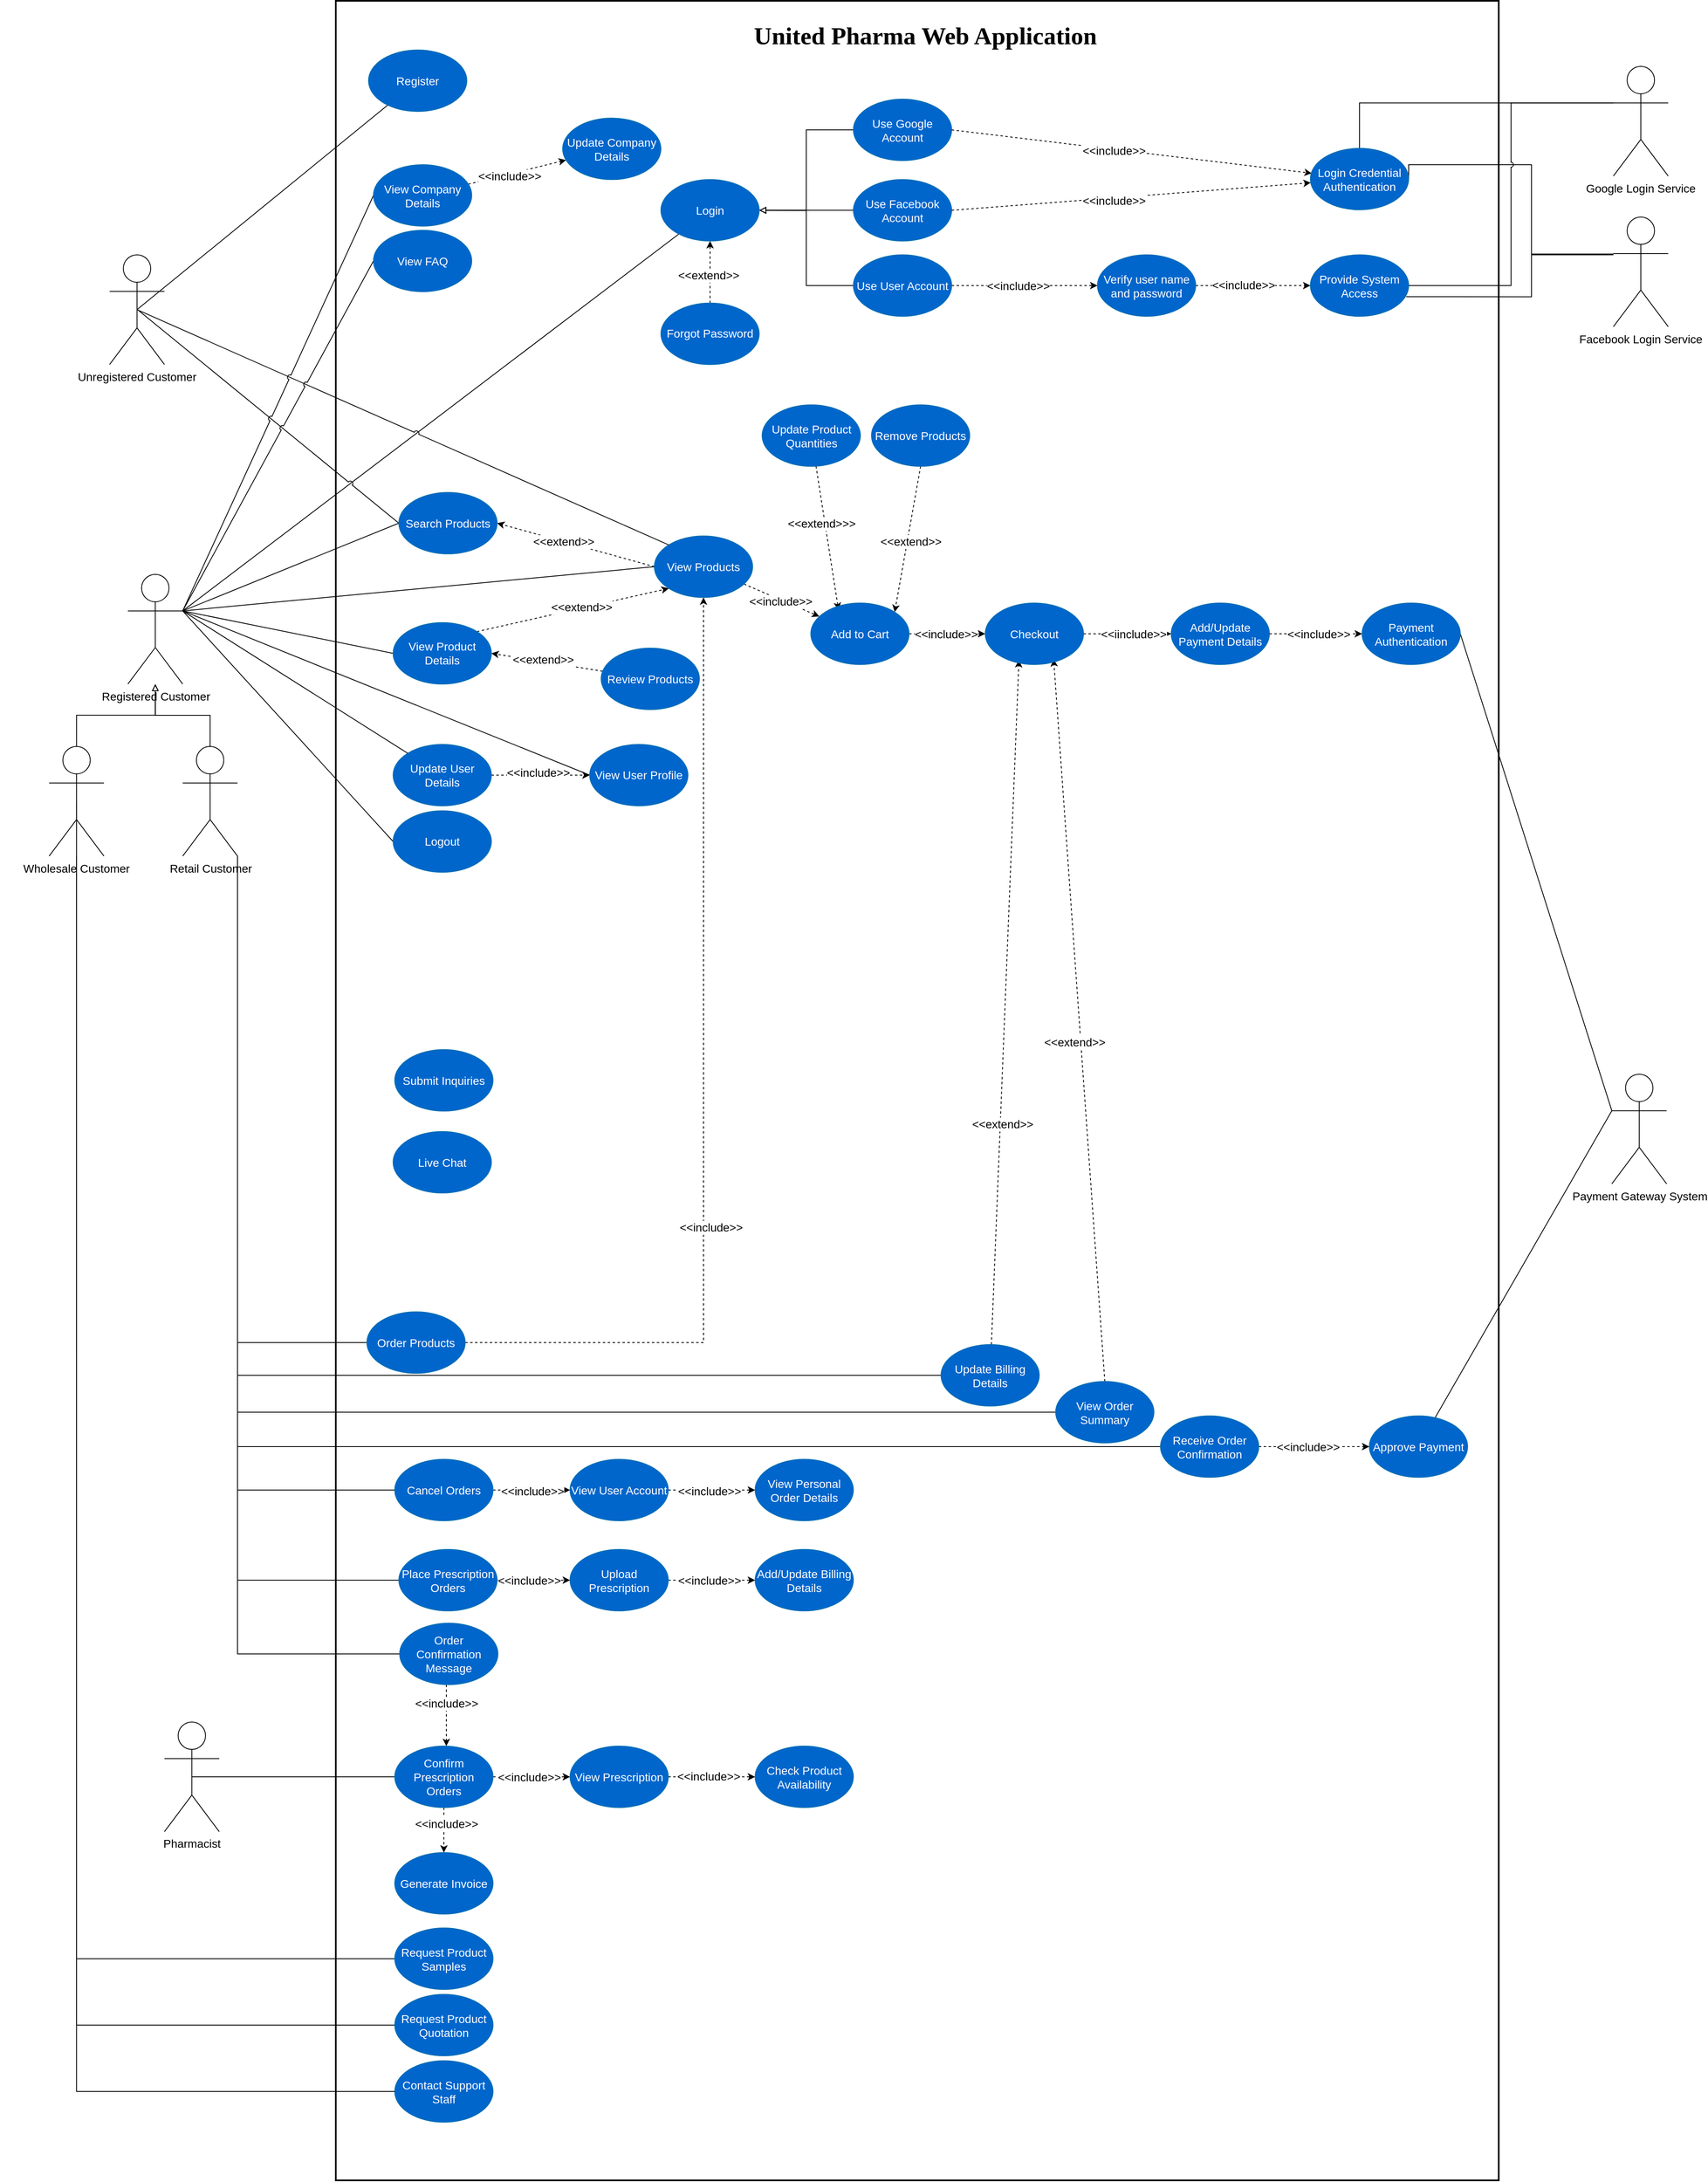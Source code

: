 <mxfile version="21.6.2" type="github">
  <diagram name="Page-1" id="nv0in6sxqN7r_D8xVUoy">
    <mxGraphModel dx="5174" dy="4112" grid="1" gridSize="10" guides="1" tooltips="1" connect="1" arrows="1" fold="1" page="1" pageScale="1" pageWidth="1654" pageHeight="2336" math="0" shadow="0">
      <root>
        <mxCell id="0" />
        <mxCell id="1" parent="0" />
        <mxCell id="N690Rj-D5nCbPYyqFjpt-191" value="" style="rounded=0;whiteSpace=wrap;html=1;direction=south;fontSize=14;strokeWidth=2;" vertex="1" parent="1">
          <mxGeometry x="370" y="-100" width="1420" height="2660" as="geometry" />
        </mxCell>
        <mxCell id="EH9wGpjO3HeuwXqVaA0w-18" value="&lt;h1 style=&quot;font-size: 30px;&quot;&gt;&lt;b style=&quot;font-size: 30px;&quot;&gt;United Pharma Web Application&lt;/b&gt;&lt;/h1&gt;" style="text;html=1;strokeColor=none;fillColor=none;align=center;verticalAlign=middle;whiteSpace=wrap;rounded=0;fontFamily=Verdana;fontSize=30;" parent="1" vertex="1">
          <mxGeometry x="380" y="-90" width="1420" height="63.92" as="geometry" />
        </mxCell>
        <mxCell id="EH9wGpjO3HeuwXqVaA0w-20" style="rounded=0;orthogonalLoop=1;jettySize=auto;html=1;strokeColor=default;endArrow=none;endFill=0;exitX=1;exitY=0.333;exitDx=0;exitDy=0;exitPerimeter=0;fontSize=14;" parent="1" source="EH9wGpjO3HeuwXqVaA0w-1" target="EH9wGpjO3HeuwXqVaA0w-19" edge="1">
          <mxGeometry relative="1" as="geometry" />
        </mxCell>
        <mxCell id="EH9wGpjO3HeuwXqVaA0w-23" style="rounded=0;orthogonalLoop=1;jettySize=auto;html=1;endArrow=none;endFill=0;fontSize=14;exitX=0.5;exitY=0.5;exitDx=0;exitDy=0;exitPerimeter=0;" parent="1" source="EH9wGpjO3HeuwXqVaA0w-15" target="EH9wGpjO3HeuwXqVaA0w-21" edge="1">
          <mxGeometry relative="1" as="geometry" />
        </mxCell>
        <mxCell id="EH9wGpjO3HeuwXqVaA0w-15" value="Unregistered Customer" style="shape=umlActor;verticalLabelPosition=bottom;verticalAlign=top;html=1;outlineConnect=0;fontSize=14;" parent="1" vertex="1">
          <mxGeometry x="93.85" y="210.0" width="66.924" height="133.844" as="geometry" />
        </mxCell>
        <mxCell id="N690Rj-D5nCbPYyqFjpt-19" style="rounded=0;orthogonalLoop=1;jettySize=auto;html=1;entryX=0.5;entryY=1;entryDx=0;entryDy=0;dashed=1;edgeStyle=orthogonalEdgeStyle;elbow=vertical;fontSize=14;" edge="1" parent="1" source="N690Rj-D5nCbPYyqFjpt-18" target="EH9wGpjO3HeuwXqVaA0w-19">
          <mxGeometry relative="1" as="geometry" />
        </mxCell>
        <mxCell id="N690Rj-D5nCbPYyqFjpt-20" value="&amp;lt;&amp;lt;extend&amp;gt;&amp;gt;" style="edgeLabel;html=1;align=center;verticalAlign=middle;resizable=0;points=[];fontSize=14;" vertex="1" connectable="0" parent="N690Rj-D5nCbPYyqFjpt-19">
          <mxGeometry x="-0.094" y="2" relative="1" as="geometry">
            <mxPoint as="offset" />
          </mxGeometry>
        </mxCell>
        <mxCell id="EH9wGpjO3HeuwXqVaA0w-19" value="Login" style="ellipse;whiteSpace=wrap;html=1;fillColor=#0066CC;strokeColor=#006EAF;fontColor=#ffffff;fontSize=14;" parent="1" vertex="1">
          <mxGeometry x="767" y="118.16" width="120" height="75" as="geometry" />
        </mxCell>
        <mxCell id="EH9wGpjO3HeuwXqVaA0w-21" value="Register" style="ellipse;whiteSpace=wrap;html=1;fillColor=#0066CC;strokeColor=#006EAF;fontColor=#ffffff;fontSize=14;" parent="1" vertex="1">
          <mxGeometry x="410" y="-40" width="120" height="75" as="geometry" />
        </mxCell>
        <mxCell id="N690Rj-D5nCbPYyqFjpt-7" style="rounded=0;orthogonalLoop=1;jettySize=auto;html=1;edgeStyle=orthogonalEdgeStyle;entryX=1;entryY=0.5;entryDx=0;entryDy=0;endArrow=block;endFill=0;jumpStyle=none;fontSize=14;" edge="1" parent="1" source="N690Rj-D5nCbPYyqFjpt-1" target="EH9wGpjO3HeuwXqVaA0w-19">
          <mxGeometry relative="1" as="geometry" />
        </mxCell>
        <mxCell id="N690Rj-D5nCbPYyqFjpt-1" value="Use Google Account" style="ellipse;whiteSpace=wrap;html=1;fillColor=#0066CC;strokeColor=#006EAF;fontColor=#ffffff;fontSize=14;" vertex="1" parent="1">
          <mxGeometry x="1002" y="20" width="120" height="75" as="geometry" />
        </mxCell>
        <mxCell id="N690Rj-D5nCbPYyqFjpt-8" style="rounded=0;orthogonalLoop=1;jettySize=auto;html=1;edgeStyle=orthogonalEdgeStyle;endArrow=block;endFill=0;jumpStyle=none;fontSize=14;" edge="1" parent="1" source="N690Rj-D5nCbPYyqFjpt-5" target="EH9wGpjO3HeuwXqVaA0w-19">
          <mxGeometry relative="1" as="geometry" />
        </mxCell>
        <mxCell id="N690Rj-D5nCbPYyqFjpt-5" value="Use Facebook Account" style="ellipse;whiteSpace=wrap;html=1;fillColor=#0066CC;strokeColor=#006EAF;fontColor=#ffffff;fontSize=14;" vertex="1" parent="1">
          <mxGeometry x="1002" y="118.16" width="120" height="75" as="geometry" />
        </mxCell>
        <mxCell id="N690Rj-D5nCbPYyqFjpt-9" style="rounded=0;orthogonalLoop=1;jettySize=auto;html=1;exitX=0;exitY=0.5;exitDx=0;exitDy=0;entryX=1;entryY=0.5;entryDx=0;entryDy=0;edgeStyle=orthogonalEdgeStyle;endArrow=block;endFill=0;jumpStyle=none;fontSize=14;" edge="1" parent="1" source="N690Rj-D5nCbPYyqFjpt-6" target="EH9wGpjO3HeuwXqVaA0w-19">
          <mxGeometry relative="1" as="geometry" />
        </mxCell>
        <mxCell id="N690Rj-D5nCbPYyqFjpt-26" value="" style="edgeStyle=elbowEdgeStyle;rounded=0;orthogonalLoop=1;jettySize=auto;html=1;dashed=1;elbow=horizontal;fontSize=14;" edge="1" parent="1" source="N690Rj-D5nCbPYyqFjpt-6" target="N690Rj-D5nCbPYyqFjpt-25">
          <mxGeometry relative="1" as="geometry" />
        </mxCell>
        <mxCell id="N690Rj-D5nCbPYyqFjpt-30" value="&amp;lt;&amp;lt;include&amp;gt;&amp;gt;" style="edgeLabel;html=1;align=center;verticalAlign=middle;resizable=0;points=[];fontSize=14;" vertex="1" connectable="0" parent="N690Rj-D5nCbPYyqFjpt-26">
          <mxGeometry x="-0.158" y="-3" relative="1" as="geometry">
            <mxPoint x="6" y="-3" as="offset" />
          </mxGeometry>
        </mxCell>
        <mxCell id="N690Rj-D5nCbPYyqFjpt-6" value="Use User Account" style="ellipse;whiteSpace=wrap;html=1;fillColor=#0066CC;strokeColor=#006EAF;fontColor=#ffffff;fontSize=14;" vertex="1" parent="1">
          <mxGeometry x="1002" y="210" width="120" height="75" as="geometry" />
        </mxCell>
        <mxCell id="N690Rj-D5nCbPYyqFjpt-13" style="rounded=0;orthogonalLoop=1;jettySize=auto;html=1;entryX=0.014;entryY=0.406;entryDx=0;entryDy=0;endArrow=classic;endFill=1;fontSize=14;dashed=1;exitX=1;exitY=0.5;exitDx=0;exitDy=0;entryPerimeter=0;" edge="1" parent="1" source="N690Rj-D5nCbPYyqFjpt-1" target="N690Rj-D5nCbPYyqFjpt-230">
          <mxGeometry relative="1" as="geometry">
            <mxPoint x="1279" y="169" as="targetPoint" />
          </mxGeometry>
        </mxCell>
        <mxCell id="N690Rj-D5nCbPYyqFjpt-233" value="&amp;lt;&amp;lt;include&amp;gt;&amp;gt;" style="edgeLabel;html=1;align=center;verticalAlign=middle;resizable=0;points=[];fontSize=14;" vertex="1" connectable="0" parent="N690Rj-D5nCbPYyqFjpt-13">
          <mxGeometry x="0.222" y="3" relative="1" as="geometry">
            <mxPoint x="-71" y="-4" as="offset" />
          </mxGeometry>
        </mxCell>
        <mxCell id="N690Rj-D5nCbPYyqFjpt-16" style="rounded=0;orthogonalLoop=1;jettySize=auto;html=1;endArrow=classic;endFill=1;fontSize=14;dashed=1;exitX=1;exitY=0.5;exitDx=0;exitDy=0;" edge="1" parent="1" source="N690Rj-D5nCbPYyqFjpt-5" target="N690Rj-D5nCbPYyqFjpt-230">
          <mxGeometry relative="1" as="geometry" />
        </mxCell>
        <mxCell id="N690Rj-D5nCbPYyqFjpt-234" value="&amp;lt;&amp;lt;include&amp;gt;&amp;gt;" style="edgeLabel;html=1;align=center;verticalAlign=middle;resizable=0;points=[];fontSize=14;" vertex="1" connectable="0" parent="N690Rj-D5nCbPYyqFjpt-16">
          <mxGeometry x="0.204" y="-9" relative="1" as="geometry">
            <mxPoint x="-67" y="-1" as="offset" />
          </mxGeometry>
        </mxCell>
        <mxCell id="N690Rj-D5nCbPYyqFjpt-18" value="Forgot Password" style="ellipse;whiteSpace=wrap;html=1;fillColor=#0066CC;strokeColor=#006EAF;fontColor=#ffffff;fontSize=14;" vertex="1" parent="1">
          <mxGeometry x="767" y="268.84" width="120" height="75" as="geometry" />
        </mxCell>
        <mxCell id="N690Rj-D5nCbPYyqFjpt-28" value="" style="edgeStyle=elbowEdgeStyle;rounded=0;orthogonalLoop=1;jettySize=auto;html=1;dashed=1;fontSize=14;" edge="1" parent="1" source="N690Rj-D5nCbPYyqFjpt-25" target="N690Rj-D5nCbPYyqFjpt-27">
          <mxGeometry relative="1" as="geometry" />
        </mxCell>
        <mxCell id="N690Rj-D5nCbPYyqFjpt-31" value="&amp;lt;&amp;lt;include&amp;gt;&amp;gt;" style="edgeLabel;html=1;align=center;verticalAlign=middle;resizable=0;points=[];fontSize=14;" vertex="1" connectable="0" parent="N690Rj-D5nCbPYyqFjpt-28">
          <mxGeometry x="-0.174" y="1" relative="1" as="geometry">
            <mxPoint as="offset" />
          </mxGeometry>
        </mxCell>
        <mxCell id="N690Rj-D5nCbPYyqFjpt-25" value="Verify user name and password" style="ellipse;whiteSpace=wrap;html=1;fillColor=#0066CC;strokeColor=#006EAF;fontColor=#ffffff;fontSize=14;" vertex="1" parent="1">
          <mxGeometry x="1300" y="210" width="120" height="75" as="geometry" />
        </mxCell>
        <mxCell id="N690Rj-D5nCbPYyqFjpt-27" value="Provide System Access" style="ellipse;whiteSpace=wrap;html=1;fillColor=#0066CC;strokeColor=#006EAF;fontColor=#ffffff;fontSize=14;" vertex="1" parent="1">
          <mxGeometry x="1560" y="210" width="120" height="75" as="geometry" />
        </mxCell>
        <mxCell id="N690Rj-D5nCbPYyqFjpt-32" value="" style="group;fontSize=14;" vertex="1" connectable="0" parent="1">
          <mxGeometry x="1948.46" y="53.84" width="65" height="250" as="geometry" />
        </mxCell>
        <mxCell id="N690Rj-D5nCbPYyqFjpt-11" value="Google Login Service" style="shape=umlActor;verticalLabelPosition=bottom;verticalAlign=top;html=1;outlineConnect=0;fontSize=14;" vertex="1" parent="N690Rj-D5nCbPYyqFjpt-32">
          <mxGeometry x="-18.46" y="-73.84" width="66.924" height="133.844" as="geometry" />
        </mxCell>
        <mxCell id="N690Rj-D5nCbPYyqFjpt-14" value="Facebook Login Service" style="shape=umlActor;verticalLabelPosition=bottom;verticalAlign=top;html=1;outlineConnect=0;fontSize=14;" vertex="1" parent="N690Rj-D5nCbPYyqFjpt-32">
          <mxGeometry x="-18.46" y="110" width="66.924" height="133.844" as="geometry" />
        </mxCell>
        <mxCell id="N690Rj-D5nCbPYyqFjpt-17" style="edgeStyle=elbowEdgeStyle;rounded=0;orthogonalLoop=1;jettySize=auto;html=1;exitX=0.5;exitY=0.5;exitDx=0;exitDy=0;exitPerimeter=0;fontSize=14;" edge="1" parent="N690Rj-D5nCbPYyqFjpt-32" source="N690Rj-D5nCbPYyqFjpt-14" target="N690Rj-D5nCbPYyqFjpt-14">
          <mxGeometry relative="1" as="geometry" />
        </mxCell>
        <mxCell id="N690Rj-D5nCbPYyqFjpt-42" value="" style="edgeStyle=orthogonalEdgeStyle;rounded=0;orthogonalLoop=1;jettySize=auto;html=1;elbow=horizontal;dashed=1;fontSize=14;entryX=0.5;entryY=1;entryDx=0;entryDy=0;" edge="1" parent="1" source="N690Rj-D5nCbPYyqFjpt-37" target="N690Rj-D5nCbPYyqFjpt-41">
          <mxGeometry relative="1" as="geometry" />
        </mxCell>
        <mxCell id="N690Rj-D5nCbPYyqFjpt-44" value="&amp;lt;&amp;lt;include&amp;gt;&amp;gt;" style="edgeLabel;html=1;align=center;verticalAlign=middle;resizable=0;points=[];fontSize=14;" vertex="1" connectable="0" parent="N690Rj-D5nCbPYyqFjpt-42">
          <mxGeometry x="-0.283" y="-1" relative="1" as="geometry">
            <mxPoint x="8" y="-1" as="offset" />
          </mxGeometry>
        </mxCell>
        <mxCell id="N690Rj-D5nCbPYyqFjpt-105" style="rounded=0;orthogonalLoop=1;jettySize=auto;html=1;exitX=0;exitY=0.5;exitDx=0;exitDy=0;entryX=1;entryY=1;entryDx=0;entryDy=0;entryPerimeter=0;endArrow=none;endFill=0;fontSize=14;edgeStyle=orthogonalEdgeStyle;" edge="1" parent="1" source="N690Rj-D5nCbPYyqFjpt-37" target="EH9wGpjO3HeuwXqVaA0w-2">
          <mxGeometry relative="1" as="geometry" />
        </mxCell>
        <mxCell id="N690Rj-D5nCbPYyqFjpt-37" value="Order Products" style="ellipse;whiteSpace=wrap;html=1;fillColor=#0066CC;strokeColor=#006EAF;fontColor=#ffffff;fontSize=14;" vertex="1" parent="1">
          <mxGeometry x="408" y="1500" width="120" height="75" as="geometry" />
        </mxCell>
        <mxCell id="N690Rj-D5nCbPYyqFjpt-52" value="" style="rounded=0;orthogonalLoop=1;jettySize=auto;html=1;dashed=1;elbow=horizontal;entryX=1;entryY=0.5;entryDx=0;entryDy=0;fontSize=14;" edge="1" parent="1" source="N690Rj-D5nCbPYyqFjpt-51" target="N690Rj-D5nCbPYyqFjpt-71">
          <mxGeometry relative="1" as="geometry" />
        </mxCell>
        <mxCell id="N690Rj-D5nCbPYyqFjpt-53" value="&amp;lt;&amp;lt;extend&amp;gt;&amp;gt;" style="edgeLabel;html=1;align=center;verticalAlign=middle;resizable=0;points=[];fontSize=14;" vertex="1" connectable="0" parent="N690Rj-D5nCbPYyqFjpt-52">
          <mxGeometry x="0.367" y="-1" relative="1" as="geometry">
            <mxPoint x="20" y="1" as="offset" />
          </mxGeometry>
        </mxCell>
        <mxCell id="N690Rj-D5nCbPYyqFjpt-57" value="" style="rounded=0;orthogonalLoop=1;jettySize=auto;html=1;dashed=1;fontSize=14;" edge="1" parent="1" source="N690Rj-D5nCbPYyqFjpt-41" target="N690Rj-D5nCbPYyqFjpt-56">
          <mxGeometry relative="1" as="geometry" />
        </mxCell>
        <mxCell id="N690Rj-D5nCbPYyqFjpt-58" value="&amp;lt;&amp;lt;include&amp;gt;&amp;gt;" style="edgeLabel;html=1;align=center;verticalAlign=middle;resizable=0;points=[];fontSize=14;" vertex="1" connectable="0" parent="N690Rj-D5nCbPYyqFjpt-57">
          <mxGeometry x="-0.014" y="-1" relative="1" as="geometry">
            <mxPoint x="-1" as="offset" />
          </mxGeometry>
        </mxCell>
        <mxCell id="N690Rj-D5nCbPYyqFjpt-95" style="rounded=0;orthogonalLoop=1;jettySize=auto;html=1;exitX=0;exitY=0.5;exitDx=0;exitDy=0;entryX=1;entryY=0.333;entryDx=0;entryDy=0;entryPerimeter=0;endArrow=none;endFill=0;fontSize=14;" edge="1" parent="1" source="N690Rj-D5nCbPYyqFjpt-41" target="EH9wGpjO3HeuwXqVaA0w-1">
          <mxGeometry relative="1" as="geometry" />
        </mxCell>
        <mxCell id="N690Rj-D5nCbPYyqFjpt-41" value="View Products" style="ellipse;whiteSpace=wrap;html=1;fillColor=#0066CC;strokeColor=#006EAF;fontColor=#ffffff;fontSize=14;" vertex="1" parent="1">
          <mxGeometry x="759" y="553.09" width="120" height="75" as="geometry" />
        </mxCell>
        <mxCell id="N690Rj-D5nCbPYyqFjpt-47" style="rounded=0;orthogonalLoop=1;jettySize=auto;html=1;exitX=0;exitY=0.5;exitDx=0;exitDy=0;entryX=1;entryY=0.5;entryDx=0;entryDy=0;dashed=1;fontSize=14;" edge="1" parent="1" source="N690Rj-D5nCbPYyqFjpt-41" target="N690Rj-D5nCbPYyqFjpt-46">
          <mxGeometry relative="1" as="geometry" />
        </mxCell>
        <mxCell id="N690Rj-D5nCbPYyqFjpt-48" value="&amp;lt;&amp;lt;extend&amp;gt;&amp;gt;" style="edgeLabel;html=1;align=center;verticalAlign=middle;resizable=0;points=[];fontSize=14;" vertex="1" connectable="0" parent="N690Rj-D5nCbPYyqFjpt-47">
          <mxGeometry x="-0.286" y="1" relative="1" as="geometry">
            <mxPoint x="-43" y="-13" as="offset" />
          </mxGeometry>
        </mxCell>
        <mxCell id="N690Rj-D5nCbPYyqFjpt-174" style="rounded=0;orthogonalLoop=1;jettySize=auto;html=1;exitX=0;exitY=0.5;exitDx=0;exitDy=0;endArrow=none;endFill=0;jumpStyle=arc;fontSize=14;" edge="1" parent="1" source="N690Rj-D5nCbPYyqFjpt-46">
          <mxGeometry relative="1" as="geometry">
            <mxPoint x="523.85" y="558.84" as="sourcePoint" />
            <mxPoint x="127.85" y="276.84" as="targetPoint" />
          </mxGeometry>
        </mxCell>
        <mxCell id="N690Rj-D5nCbPYyqFjpt-51" value="Review Products" style="ellipse;whiteSpace=wrap;html=1;fillColor=#0066CC;strokeColor=#006EAF;fontColor=#ffffff;fontSize=14;" vertex="1" parent="1">
          <mxGeometry x="694" y="690.0" width="120" height="75" as="geometry" />
        </mxCell>
        <mxCell id="N690Rj-D5nCbPYyqFjpt-60" value="" style="edgeStyle=elbowEdgeStyle;rounded=0;orthogonalLoop=1;jettySize=auto;html=1;dashed=1;elbow=vertical;fontSize=14;" edge="1" parent="1" source="N690Rj-D5nCbPYyqFjpt-56" target="N690Rj-D5nCbPYyqFjpt-59">
          <mxGeometry relative="1" as="geometry" />
        </mxCell>
        <mxCell id="N690Rj-D5nCbPYyqFjpt-61" value="&amp;lt;&amp;lt;include&amp;gt;&amp;gt;" style="edgeLabel;html=1;align=center;verticalAlign=middle;resizable=0;points=[];fontSize=14;" vertex="1" connectable="0" parent="N690Rj-D5nCbPYyqFjpt-60">
          <mxGeometry x="-0.397" y="-2" relative="1" as="geometry">
            <mxPoint x="17" y="-2" as="offset" />
          </mxGeometry>
        </mxCell>
        <mxCell id="N690Rj-D5nCbPYyqFjpt-63" value="" style="rounded=0;orthogonalLoop=1;jettySize=auto;html=1;dashed=1;elbow=vertical;entryX=0.282;entryY=0.112;entryDx=0;entryDy=0;fontSize=14;entryPerimeter=0;" edge="1" parent="1" source="N690Rj-D5nCbPYyqFjpt-62" target="N690Rj-D5nCbPYyqFjpt-56">
          <mxGeometry relative="1" as="geometry" />
        </mxCell>
        <mxCell id="N690Rj-D5nCbPYyqFjpt-99" value="&amp;lt;&amp;lt;extend&amp;gt;&amp;gt;&amp;gt;" style="edgeLabel;html=1;align=center;verticalAlign=middle;resizable=0;points=[];fontSize=14;" vertex="1" connectable="0" parent="N690Rj-D5nCbPYyqFjpt-63">
          <mxGeometry x="-0.212" y="-5" relative="1" as="geometry">
            <mxPoint as="offset" />
          </mxGeometry>
        </mxCell>
        <mxCell id="N690Rj-D5nCbPYyqFjpt-67" style="rounded=0;orthogonalLoop=1;jettySize=auto;html=1;dashed=1;entryX=1;entryY=0;entryDx=0;entryDy=0;exitX=0.5;exitY=1;exitDx=0;exitDy=0;fontSize=14;" edge="1" parent="1" source="N690Rj-D5nCbPYyqFjpt-66" target="N690Rj-D5nCbPYyqFjpt-56">
          <mxGeometry relative="1" as="geometry" />
        </mxCell>
        <mxCell id="N690Rj-D5nCbPYyqFjpt-147" value="&amp;lt;&amp;lt;extend&amp;gt;&amp;gt;" style="edgeLabel;html=1;align=center;verticalAlign=middle;resizable=0;points=[];fontSize=14;" vertex="1" connectable="0" parent="N690Rj-D5nCbPYyqFjpt-67">
          <mxGeometry x="0.021" y="5" relative="1" as="geometry">
            <mxPoint x="-1" as="offset" />
          </mxGeometry>
        </mxCell>
        <mxCell id="N690Rj-D5nCbPYyqFjpt-56" value="Add to Cart" style="ellipse;whiteSpace=wrap;html=1;fillColor=#0066CC;strokeColor=#006EAF;fontColor=#ffffff;fontSize=14;" vertex="1" parent="1">
          <mxGeometry x="950" y="635.01" width="120" height="75" as="geometry" />
        </mxCell>
        <mxCell id="N690Rj-D5nCbPYyqFjpt-82" value="" style="rounded=0;orthogonalLoop=1;jettySize=auto;html=1;dashed=1;elbow=vertical;fontSize=14;entryX=0.343;entryY=0.928;entryDx=0;entryDy=0;entryPerimeter=0;" edge="1" parent="1" source="N690Rj-D5nCbPYyqFjpt-81" target="N690Rj-D5nCbPYyqFjpt-59">
          <mxGeometry relative="1" as="geometry" />
        </mxCell>
        <mxCell id="N690Rj-D5nCbPYyqFjpt-83" value="&amp;lt;&amp;lt;extend&amp;gt;&amp;gt;" style="edgeLabel;html=1;align=center;verticalAlign=middle;resizable=0;points=[];fontSize=14;" vertex="1" connectable="0" parent="N690Rj-D5nCbPYyqFjpt-82">
          <mxGeometry x="-0.354" y="-2" relative="1" as="geometry">
            <mxPoint as="offset" />
          </mxGeometry>
        </mxCell>
        <mxCell id="N690Rj-D5nCbPYyqFjpt-88" style="rounded=0;orthogonalLoop=1;jettySize=auto;html=1;exitX=0.5;exitY=0;exitDx=0;exitDy=0;dashed=1;entryX=0.696;entryY=0.913;entryDx=0;entryDy=0;fontSize=14;entryPerimeter=0;" edge="1" parent="1" source="N690Rj-D5nCbPYyqFjpt-87" target="N690Rj-D5nCbPYyqFjpt-59">
          <mxGeometry relative="1" as="geometry" />
        </mxCell>
        <mxCell id="N690Rj-D5nCbPYyqFjpt-89" value="&amp;lt;&amp;lt;extend&amp;gt;&amp;gt;" style="edgeLabel;html=1;align=center;verticalAlign=middle;resizable=0;points=[];fontSize=14;" vertex="1" connectable="0" parent="N690Rj-D5nCbPYyqFjpt-88">
          <mxGeometry x="-0.037" y="4" relative="1" as="geometry">
            <mxPoint x="-3" y="10" as="offset" />
          </mxGeometry>
        </mxCell>
        <mxCell id="N690Rj-D5nCbPYyqFjpt-124" value="" style="edgeStyle=elbowEdgeStyle;rounded=0;orthogonalLoop=1;jettySize=auto;html=1;endArrow=classic;endFill=1;dashed=1;elbow=vertical;fontSize=14;" edge="1" parent="1" source="N690Rj-D5nCbPYyqFjpt-59" target="N690Rj-D5nCbPYyqFjpt-123">
          <mxGeometry relative="1" as="geometry" />
        </mxCell>
        <mxCell id="N690Rj-D5nCbPYyqFjpt-125" value="&amp;lt;&amp;lt;iinclude&amp;gt;&amp;gt;" style="edgeLabel;html=1;align=center;verticalAlign=middle;resizable=0;points=[];fontSize=14;" vertex="1" connectable="0" parent="N690Rj-D5nCbPYyqFjpt-124">
          <mxGeometry x="-0.398" y="-3" relative="1" as="geometry">
            <mxPoint x="29" y="-3" as="offset" />
          </mxGeometry>
        </mxCell>
        <mxCell id="N690Rj-D5nCbPYyqFjpt-59" value="Checkout" style="ellipse;whiteSpace=wrap;html=1;fillColor=#0066CC;strokeColor=#006EAF;fontColor=#ffffff;fontSize=14;" vertex="1" parent="1">
          <mxGeometry x="1163" y="635.01" width="120" height="75" as="geometry" />
        </mxCell>
        <mxCell id="N690Rj-D5nCbPYyqFjpt-62" value="Update Product Quantities" style="ellipse;whiteSpace=wrap;html=1;fillColor=#0066CC;strokeColor=#006EAF;fontColor=#ffffff;fontSize=14;" vertex="1" parent="1">
          <mxGeometry x="890.58" y="393.09" width="120" height="75" as="geometry" />
        </mxCell>
        <mxCell id="N690Rj-D5nCbPYyqFjpt-66" value="Remove Products" style="ellipse;whiteSpace=wrap;html=1;fillColor=#0066CC;strokeColor=#006EAF;fontColor=#ffffff;fontSize=14;" vertex="1" parent="1">
          <mxGeometry x="1024.08" y="393.09" width="120" height="75" as="geometry" />
        </mxCell>
        <mxCell id="N690Rj-D5nCbPYyqFjpt-72" value="" style="rounded=0;orthogonalLoop=1;jettySize=auto;html=1;dashed=1;exitX=1;exitY=0;exitDx=0;exitDy=0;entryX=0;entryY=1;entryDx=0;entryDy=0;fontSize=14;" edge="1" parent="1" source="N690Rj-D5nCbPYyqFjpt-71" target="N690Rj-D5nCbPYyqFjpt-41">
          <mxGeometry relative="1" as="geometry" />
        </mxCell>
        <mxCell id="N690Rj-D5nCbPYyqFjpt-73" value="&amp;lt;&amp;lt;extend&amp;gt;&amp;gt;" style="edgeLabel;html=1;align=center;verticalAlign=middle;resizable=0;points=[];fontSize=14;" vertex="1" connectable="0" parent="N690Rj-D5nCbPYyqFjpt-72">
          <mxGeometry x="-0.007" y="4" relative="1" as="geometry">
            <mxPoint x="12" as="offset" />
          </mxGeometry>
        </mxCell>
        <mxCell id="N690Rj-D5nCbPYyqFjpt-97" style="rounded=0;orthogonalLoop=1;jettySize=auto;html=1;exitX=0;exitY=0.5;exitDx=0;exitDy=0;endArrow=none;endFill=0;entryX=1;entryY=0.333;entryDx=0;entryDy=0;entryPerimeter=0;fontSize=14;jumpStyle=arc;" edge="1" parent="1" source="N690Rj-D5nCbPYyqFjpt-71" target="EH9wGpjO3HeuwXqVaA0w-1">
          <mxGeometry relative="1" as="geometry">
            <mxPoint x="190" y="640" as="targetPoint" />
          </mxGeometry>
        </mxCell>
        <mxCell id="N690Rj-D5nCbPYyqFjpt-170" style="rounded=0;orthogonalLoop=1;jettySize=auto;html=1;exitX=0;exitY=0;exitDx=0;exitDy=0;jumpStyle=arc;endArrow=none;endFill=0;entryX=0.5;entryY=0.5;entryDx=0;entryDy=0;entryPerimeter=0;fontSize=14;" edge="1" parent="1" source="N690Rj-D5nCbPYyqFjpt-41" target="EH9wGpjO3HeuwXqVaA0w-15">
          <mxGeometry relative="1" as="geometry" />
        </mxCell>
        <mxCell id="N690Rj-D5nCbPYyqFjpt-71" value="View Product Details" style="ellipse;whiteSpace=wrap;html=1;fillColor=#0066CC;strokeColor=#006EAF;fontColor=#ffffff;fontSize=14;" vertex="1" parent="1">
          <mxGeometry x="440" y="658.85" width="120" height="75" as="geometry" />
        </mxCell>
        <mxCell id="N690Rj-D5nCbPYyqFjpt-76" value="" style="group;fontSize=14;" vertex="1" connectable="0" parent="1">
          <mxGeometry x="-40" y="600.01" width="334.62" height="579.99" as="geometry" />
        </mxCell>
        <mxCell id="EH9wGpjO3HeuwXqVaA0w-1" value="Registered Customer" style="shape=umlActor;verticalLabelPosition=bottom;verticalAlign=top;html=1;outlineConnect=0;fontSize=14;" parent="N690Rj-D5nCbPYyqFjpt-76" vertex="1">
          <mxGeometry x="156.156" width="66.924" height="133.844" as="geometry" />
        </mxCell>
        <mxCell id="N690Rj-D5nCbPYyqFjpt-214" style="edgeStyle=elbowEdgeStyle;rounded=0;orthogonalLoop=1;jettySize=auto;html=1;exitX=0.5;exitY=0;exitDx=0;exitDy=0;exitPerimeter=0;endArrow=block;endFill=0;fontSize=14;" edge="1" parent="N690Rj-D5nCbPYyqFjpt-76" source="EH9wGpjO3HeuwXqVaA0w-2" target="EH9wGpjO3HeuwXqVaA0w-1">
          <mxGeometry relative="1" as="geometry" />
        </mxCell>
        <mxCell id="EH9wGpjO3HeuwXqVaA0w-2" value="Retail Customer" style="shape=umlActor;verticalLabelPosition=bottom;verticalAlign=top;html=1;outlineConnect=0;fontSize=14;" parent="N690Rj-D5nCbPYyqFjpt-76" vertex="1">
          <mxGeometry x="223.08" y="209.986" width="66.924" height="133.844" as="geometry" />
        </mxCell>
        <mxCell id="N690Rj-D5nCbPYyqFjpt-215" style="edgeStyle=orthogonalEdgeStyle;rounded=0;orthogonalLoop=1;jettySize=auto;html=1;exitX=0.5;exitY=0;exitDx=0;exitDy=0;exitPerimeter=0;endArrow=block;endFill=0;fontSize=14;" edge="1" parent="N690Rj-D5nCbPYyqFjpt-76" source="EH9wGpjO3HeuwXqVaA0w-6" target="EH9wGpjO3HeuwXqVaA0w-1">
          <mxGeometry relative="1" as="geometry" />
        </mxCell>
        <mxCell id="EH9wGpjO3HeuwXqVaA0w-6" value="Wholesale Customer" style="shape=umlActor;verticalLabelPosition=bottom;verticalAlign=top;html=1;outlineConnect=0;fontSize=14;" parent="N690Rj-D5nCbPYyqFjpt-76" vertex="1">
          <mxGeometry x="59.996" y="209.986" width="66.924" height="133.844" as="geometry" />
        </mxCell>
        <mxCell id="N690Rj-D5nCbPYyqFjpt-107" style="edgeStyle=orthogonalEdgeStyle;rounded=0;orthogonalLoop=1;jettySize=auto;html=1;exitX=0;exitY=0.5;exitDx=0;exitDy=0;entryX=1;entryY=1;entryDx=0;entryDy=0;entryPerimeter=0;endArrow=none;endFill=0;fontSize=14;" edge="1" parent="1" source="N690Rj-D5nCbPYyqFjpt-81" target="EH9wGpjO3HeuwXqVaA0w-2">
          <mxGeometry relative="1" as="geometry" />
        </mxCell>
        <mxCell id="N690Rj-D5nCbPYyqFjpt-81" value="Update Billing Details" style="ellipse;whiteSpace=wrap;html=1;fillColor=#0066CC;strokeColor=#006EAF;fontColor=#ffffff;fontSize=14;" vertex="1" parent="1">
          <mxGeometry x="1109" y="1540" width="120" height="75" as="geometry" />
        </mxCell>
        <mxCell id="N690Rj-D5nCbPYyqFjpt-108" style="edgeStyle=elbowEdgeStyle;rounded=0;orthogonalLoop=1;jettySize=auto;html=1;exitX=0;exitY=0.5;exitDx=0;exitDy=0;endArrow=none;endFill=0;fontSize=14;entryX=1;entryY=1;entryDx=0;entryDy=0;entryPerimeter=0;" edge="1" parent="1" source="N690Rj-D5nCbPYyqFjpt-87" target="EH9wGpjO3HeuwXqVaA0w-2">
          <mxGeometry relative="1" as="geometry">
            <Array as="points">
              <mxPoint x="250" y="1060" />
            </Array>
          </mxGeometry>
        </mxCell>
        <mxCell id="N690Rj-D5nCbPYyqFjpt-87" value="View Order Summary" style="ellipse;whiteSpace=wrap;html=1;fillColor=#0066CC;strokeColor=#006EAF;fontColor=#ffffff;fontSize=14;" vertex="1" parent="1">
          <mxGeometry x="1249" y="1585" width="120" height="75" as="geometry" />
        </mxCell>
        <mxCell id="N690Rj-D5nCbPYyqFjpt-103" style="rounded=0;orthogonalLoop=1;jettySize=auto;html=1;exitX=1;exitY=0.333;exitDx=0;exitDy=0;exitPerimeter=0;endArrow=none;endFill=0;fontSize=14;jumpStyle=arc;entryX=0;entryY=0.5;entryDx=0;entryDy=0;" edge="1" parent="1" source="EH9wGpjO3HeuwXqVaA0w-1" target="N690Rj-D5nCbPYyqFjpt-46">
          <mxGeometry relative="1" as="geometry" />
        </mxCell>
        <mxCell id="N690Rj-D5nCbPYyqFjpt-127" value="" style="edgeStyle=elbowEdgeStyle;rounded=0;orthogonalLoop=1;jettySize=auto;html=1;dashed=1;elbow=horizontal;fontSize=14;" edge="1" parent="1" source="N690Rj-D5nCbPYyqFjpt-123" target="N690Rj-D5nCbPYyqFjpt-126">
          <mxGeometry relative="1" as="geometry" />
        </mxCell>
        <mxCell id="N690Rj-D5nCbPYyqFjpt-128" value="&amp;lt;&amp;lt;include&amp;gt;&amp;gt;" style="edgeLabel;html=1;align=center;verticalAlign=middle;resizable=0;points=[];fontSize=14;" vertex="1" connectable="0" parent="N690Rj-D5nCbPYyqFjpt-127">
          <mxGeometry x="-0.273" relative="1" as="geometry">
            <mxPoint x="19" as="offset" />
          </mxGeometry>
        </mxCell>
        <mxCell id="N690Rj-D5nCbPYyqFjpt-123" value="Add/Update Payment Details" style="ellipse;whiteSpace=wrap;html=1;fillColor=#0066CC;strokeColor=#006EAF;fontColor=#ffffff;fontSize=14;" vertex="1" parent="1">
          <mxGeometry x="1390" y="635.01" width="120" height="75" as="geometry" />
        </mxCell>
        <mxCell id="N690Rj-D5nCbPYyqFjpt-133" style="rounded=0;orthogonalLoop=1;jettySize=auto;html=1;exitX=1;exitY=0.5;exitDx=0;exitDy=0;entryX=0;entryY=0.333;entryDx=0;entryDy=0;entryPerimeter=0;endArrow=none;endFill=0;fontSize=14;" edge="1" parent="1" source="N690Rj-D5nCbPYyqFjpt-126" target="N690Rj-D5nCbPYyqFjpt-132">
          <mxGeometry relative="1" as="geometry" />
        </mxCell>
        <mxCell id="N690Rj-D5nCbPYyqFjpt-126" value="Payment Authentication" style="ellipse;whiteSpace=wrap;html=1;fillColor=#0066CC;strokeColor=#006EAF;fontColor=#ffffff;fontSize=14;" vertex="1" parent="1">
          <mxGeometry x="1623.08" y="635.01" width="120" height="75" as="geometry" />
        </mxCell>
        <mxCell id="N690Rj-D5nCbPYyqFjpt-139" style="rounded=0;orthogonalLoop=1;jettySize=auto;html=1;exitX=0;exitY=0.333;exitDx=0;exitDy=0;exitPerimeter=0;endArrow=none;endFill=0;jumpStyle=arc;fontSize=14;" edge="1" parent="1" source="N690Rj-D5nCbPYyqFjpt-132" target="N690Rj-D5nCbPYyqFjpt-138">
          <mxGeometry relative="1" as="geometry" />
        </mxCell>
        <mxCell id="N690Rj-D5nCbPYyqFjpt-132" value="Payment Gateway System" style="shape=umlActor;verticalLabelPosition=bottom;verticalAlign=top;html=1;outlineConnect=0;fontSize=14;" vertex="1" parent="1">
          <mxGeometry x="1928.08" y="1209.996" width="66.924" height="133.844" as="geometry" />
        </mxCell>
        <mxCell id="N690Rj-D5nCbPYyqFjpt-134" style="edgeStyle=elbowEdgeStyle;rounded=0;orthogonalLoop=1;jettySize=auto;html=1;exitX=0.5;exitY=0.5;exitDx=0;exitDy=0;exitPerimeter=0;fontSize=14;" edge="1" parent="1" source="N690Rj-D5nCbPYyqFjpt-132" target="N690Rj-D5nCbPYyqFjpt-132">
          <mxGeometry relative="1" as="geometry" />
        </mxCell>
        <mxCell id="N690Rj-D5nCbPYyqFjpt-141" value="" style="edgeStyle=elbowEdgeStyle;rounded=0;orthogonalLoop=1;jettySize=auto;html=1;endArrow=classic;endFill=1;dashed=1;fontSize=14;" edge="1" parent="1" source="N690Rj-D5nCbPYyqFjpt-140" target="N690Rj-D5nCbPYyqFjpt-138">
          <mxGeometry relative="1" as="geometry" />
        </mxCell>
        <mxCell id="N690Rj-D5nCbPYyqFjpt-144" value="&amp;lt;&amp;lt;include&amp;gt;&amp;gt;" style="edgeLabel;html=1;align=center;verticalAlign=middle;resizable=0;points=[];fontSize=14;" vertex="1" connectable="0" parent="N690Rj-D5nCbPYyqFjpt-141">
          <mxGeometry x="-0.489" y="-2" relative="1" as="geometry">
            <mxPoint x="25" y="-2" as="offset" />
          </mxGeometry>
        </mxCell>
        <mxCell id="N690Rj-D5nCbPYyqFjpt-138" value="Approve Payment" style="ellipse;whiteSpace=wrap;html=1;fillColor=#0066CC;strokeColor=#006EAF;fontColor=#ffffff;fontSize=14;" vertex="1" parent="1">
          <mxGeometry x="1632" y="1627" width="120" height="75" as="geometry" />
        </mxCell>
        <mxCell id="N690Rj-D5nCbPYyqFjpt-142" style="rounded=0;orthogonalLoop=1;jettySize=auto;html=1;exitX=0;exitY=0.5;exitDx=0;exitDy=0;entryX=1;entryY=1;entryDx=0;entryDy=0;entryPerimeter=0;edgeStyle=orthogonalEdgeStyle;endArrow=none;endFill=0;fontSize=14;" edge="1" parent="1" source="N690Rj-D5nCbPYyqFjpt-140" target="EH9wGpjO3HeuwXqVaA0w-2">
          <mxGeometry relative="1" as="geometry" />
        </mxCell>
        <mxCell id="N690Rj-D5nCbPYyqFjpt-140" value="Receive Order Confirmation" style="ellipse;whiteSpace=wrap;html=1;fillColor=#0066CC;strokeColor=#006EAF;fontColor=#ffffff;fontSize=14;" vertex="1" parent="1">
          <mxGeometry x="1377" y="1627" width="120" height="75" as="geometry" />
        </mxCell>
        <mxCell id="N690Rj-D5nCbPYyqFjpt-154" style="rounded=0;orthogonalLoop=1;jettySize=auto;html=1;exitX=1;exitY=0.5;exitDx=0;exitDy=0;entryX=0;entryY=0.5;entryDx=0;entryDy=0;dashed=1;fontSize=14;" edge="1" parent="1" source="N690Rj-D5nCbPYyqFjpt-149" target="N690Rj-D5nCbPYyqFjpt-153">
          <mxGeometry relative="1" as="geometry" />
        </mxCell>
        <mxCell id="N690Rj-D5nCbPYyqFjpt-157" value="&amp;lt;&amp;lt;include&amp;gt;&amp;gt;" style="edgeLabel;html=1;align=center;verticalAlign=middle;resizable=0;points=[];fontSize=14;" vertex="1" connectable="0" parent="N690Rj-D5nCbPYyqFjpt-154">
          <mxGeometry x="-0.048" y="3" relative="1" as="geometry">
            <mxPoint as="offset" />
          </mxGeometry>
        </mxCell>
        <mxCell id="N690Rj-D5nCbPYyqFjpt-149" value="Update User Details" style="ellipse;whiteSpace=wrap;html=1;fillColor=#0066CC;strokeColor=#006EAF;fontColor=#ffffff;fontSize=14;" vertex="1" parent="1">
          <mxGeometry x="440" y="807.51" width="120" height="75" as="geometry" />
        </mxCell>
        <mxCell id="N690Rj-D5nCbPYyqFjpt-151" style="rounded=0;orthogonalLoop=1;jettySize=auto;html=1;exitX=1;exitY=0.333;exitDx=0;exitDy=0;exitPerimeter=0;endArrow=none;endFill=0;fontSize=14;jumpStyle=arc;" edge="1" parent="1" source="EH9wGpjO3HeuwXqVaA0w-1" target="N690Rj-D5nCbPYyqFjpt-149">
          <mxGeometry relative="1" as="geometry" />
        </mxCell>
        <mxCell id="N690Rj-D5nCbPYyqFjpt-158" style="rounded=0;orthogonalLoop=1;jettySize=auto;html=1;exitX=0;exitY=0.5;exitDx=0;exitDy=0;entryX=1;entryY=0.333;entryDx=0;entryDy=0;entryPerimeter=0;endArrow=none;endFill=0;fontSize=14;jumpStyle=arc;" edge="1" parent="1" source="N690Rj-D5nCbPYyqFjpt-153" target="EH9wGpjO3HeuwXqVaA0w-1">
          <mxGeometry relative="1" as="geometry">
            <mxPoint x="190" y="650" as="targetPoint" />
          </mxGeometry>
        </mxCell>
        <mxCell id="N690Rj-D5nCbPYyqFjpt-153" value="View User Profile" style="ellipse;whiteSpace=wrap;html=1;fillColor=#0066CC;strokeColor=#006EAF;fontColor=#ffffff;fontSize=14;" vertex="1" parent="1">
          <mxGeometry x="680" y="807.51" width="120" height="75" as="geometry" />
        </mxCell>
        <mxCell id="N690Rj-D5nCbPYyqFjpt-160" style="rounded=0;orthogonalLoop=1;jettySize=auto;html=1;exitX=0;exitY=0.5;exitDx=0;exitDy=0;endArrow=none;endFill=0;entryX=1;entryY=0.333;entryDx=0;entryDy=0;entryPerimeter=0;fontSize=14;jumpStyle=arc;" edge="1" parent="1" source="N690Rj-D5nCbPYyqFjpt-159" target="EH9wGpjO3HeuwXqVaA0w-1">
          <mxGeometry relative="1" as="geometry">
            <mxPoint x="180.0" y="640" as="targetPoint" />
          </mxGeometry>
        </mxCell>
        <mxCell id="N690Rj-D5nCbPYyqFjpt-159" value="Logout" style="ellipse;whiteSpace=wrap;html=1;fillColor=#0066CC;strokeColor=#006EAF;fontColor=#ffffff;fontSize=14;" vertex="1" parent="1">
          <mxGeometry x="440" y="888.51" width="120" height="75" as="geometry" />
        </mxCell>
        <mxCell id="N690Rj-D5nCbPYyqFjpt-163" style="rounded=0;orthogonalLoop=1;jettySize=auto;html=1;exitX=0;exitY=0.5;exitDx=0;exitDy=0;entryX=1;entryY=1;entryDx=0;entryDy=0;entryPerimeter=0;edgeStyle=orthogonalEdgeStyle;endArrow=none;endFill=0;fontSize=14;" edge="1" parent="1" source="N690Rj-D5nCbPYyqFjpt-162" target="EH9wGpjO3HeuwXqVaA0w-2">
          <mxGeometry relative="1" as="geometry" />
        </mxCell>
        <mxCell id="N690Rj-D5nCbPYyqFjpt-165" value="" style="edgeStyle=elbowEdgeStyle;rounded=0;orthogonalLoop=1;jettySize=auto;html=1;dashed=1;elbow=vertical;fontSize=14;" edge="1" parent="1" source="N690Rj-D5nCbPYyqFjpt-162" target="N690Rj-D5nCbPYyqFjpt-164">
          <mxGeometry relative="1" as="geometry" />
        </mxCell>
        <mxCell id="N690Rj-D5nCbPYyqFjpt-166" value="&amp;lt;&amp;lt;include&amp;gt;&amp;gt;" style="edgeLabel;html=1;align=center;verticalAlign=middle;resizable=0;points=[];fontSize=14;" vertex="1" connectable="0" parent="N690Rj-D5nCbPYyqFjpt-165">
          <mxGeometry x="-0.307" y="-7" relative="1" as="geometry">
            <mxPoint x="15" y="-6" as="offset" />
          </mxGeometry>
        </mxCell>
        <mxCell id="N690Rj-D5nCbPYyqFjpt-162" value="Cancel Orders" style="ellipse;whiteSpace=wrap;html=1;fillColor=#0066CC;strokeColor=#006EAF;fontColor=#ffffff;fontSize=14;" vertex="1" parent="1">
          <mxGeometry x="442" y="1680" width="120" height="75" as="geometry" />
        </mxCell>
        <mxCell id="N690Rj-D5nCbPYyqFjpt-168" value="" style="edgeStyle=elbowEdgeStyle;rounded=0;orthogonalLoop=1;jettySize=auto;html=1;dashed=1;elbow=vertical;fontSize=14;" edge="1" parent="1" source="N690Rj-D5nCbPYyqFjpt-164" target="N690Rj-D5nCbPYyqFjpt-167">
          <mxGeometry relative="1" as="geometry" />
        </mxCell>
        <mxCell id="N690Rj-D5nCbPYyqFjpt-169" value="&amp;lt;&amp;lt;include&amp;gt;&amp;gt;" style="edgeLabel;html=1;align=center;verticalAlign=middle;resizable=0;points=[];fontSize=14;" vertex="1" connectable="0" parent="N690Rj-D5nCbPYyqFjpt-168">
          <mxGeometry x="0.329" y="-3" relative="1" as="geometry">
            <mxPoint x="-21" y="-2" as="offset" />
          </mxGeometry>
        </mxCell>
        <mxCell id="N690Rj-D5nCbPYyqFjpt-164" value="View User Account" style="ellipse;whiteSpace=wrap;html=1;fillColor=#0066CC;strokeColor=#006EAF;fontColor=#ffffff;fontSize=14;" vertex="1" parent="1">
          <mxGeometry x="656" y="1680" width="120" height="75" as="geometry" />
        </mxCell>
        <mxCell id="N690Rj-D5nCbPYyqFjpt-167" value="View Personal Order Details" style="ellipse;whiteSpace=wrap;html=1;fillColor=#0066CC;strokeColor=#006EAF;fontColor=#ffffff;fontSize=14;" vertex="1" parent="1">
          <mxGeometry x="882" y="1680" width="120" height="75" as="geometry" />
        </mxCell>
        <mxCell id="N690Rj-D5nCbPYyqFjpt-178" value="" style="edgeStyle=elbowEdgeStyle;rounded=0;orthogonalLoop=1;jettySize=auto;html=1;dashed=1;fontSize=14;" edge="1" parent="1" source="N690Rj-D5nCbPYyqFjpt-176" target="N690Rj-D5nCbPYyqFjpt-177">
          <mxGeometry relative="1" as="geometry" />
        </mxCell>
        <mxCell id="N690Rj-D5nCbPYyqFjpt-185" value="&amp;lt;&amp;lt;include&amp;gt;&amp;gt;" style="edgeLabel;html=1;align=center;verticalAlign=middle;resizable=0;points=[];fontSize=14;" vertex="1" connectable="0" parent="N690Rj-D5nCbPYyqFjpt-178">
          <mxGeometry x="-0.267" y="4" relative="1" as="geometry">
            <mxPoint x="6" y="4" as="offset" />
          </mxGeometry>
        </mxCell>
        <mxCell id="N690Rj-D5nCbPYyqFjpt-183" style="edgeStyle=elbowEdgeStyle;rounded=0;orthogonalLoop=1;jettySize=auto;html=1;exitX=0;exitY=0.5;exitDx=0;exitDy=0;entryX=1;entryY=1;entryDx=0;entryDy=0;entryPerimeter=0;endArrow=none;endFill=0;fontSize=14;" edge="1" parent="1" source="N690Rj-D5nCbPYyqFjpt-176" target="EH9wGpjO3HeuwXqVaA0w-2">
          <mxGeometry relative="1" as="geometry">
            <Array as="points">
              <mxPoint x="250" y="1170" />
            </Array>
          </mxGeometry>
        </mxCell>
        <mxCell id="N690Rj-D5nCbPYyqFjpt-176" value="Place Prescription Orders" style="ellipse;whiteSpace=wrap;html=1;fillColor=#0066CC;strokeColor=#006EAF;fontColor=#ffffff;fontSize=14;" vertex="1" parent="1">
          <mxGeometry x="447" y="1790" width="120" height="75" as="geometry" />
        </mxCell>
        <mxCell id="N690Rj-D5nCbPYyqFjpt-180" value="" style="edgeStyle=elbowEdgeStyle;rounded=0;orthogonalLoop=1;jettySize=auto;html=1;dashed=1;elbow=vertical;fontSize=14;" edge="1" parent="1" source="N690Rj-D5nCbPYyqFjpt-177" target="N690Rj-D5nCbPYyqFjpt-179">
          <mxGeometry relative="1" as="geometry" />
        </mxCell>
        <mxCell id="N690Rj-D5nCbPYyqFjpt-184" value="&amp;lt;&amp;lt;include&amp;gt;&amp;gt;" style="edgeLabel;html=1;align=center;verticalAlign=middle;resizable=0;points=[];fontSize=14;" vertex="1" connectable="0" parent="N690Rj-D5nCbPYyqFjpt-180">
          <mxGeometry x="-0.305" y="-5" relative="1" as="geometry">
            <mxPoint x="13" y="-5" as="offset" />
          </mxGeometry>
        </mxCell>
        <mxCell id="N690Rj-D5nCbPYyqFjpt-177" value="Upload Prescription" style="ellipse;whiteSpace=wrap;html=1;fillColor=#0066CC;strokeColor=#006EAF;fontColor=#ffffff;fontSize=14;" vertex="1" parent="1">
          <mxGeometry x="656" y="1790" width="120" height="75" as="geometry" />
        </mxCell>
        <mxCell id="N690Rj-D5nCbPYyqFjpt-179" value="Add/Update Billing Details" style="ellipse;whiteSpace=wrap;html=1;fillColor=#0066CC;strokeColor=#006EAF;fontColor=#ffffff;fontSize=14;" vertex="1" parent="1">
          <mxGeometry x="882" y="1790" width="120" height="75" as="geometry" />
        </mxCell>
        <mxCell id="N690Rj-D5nCbPYyqFjpt-199" style="edgeStyle=elbowEdgeStyle;rounded=0;orthogonalLoop=1;jettySize=auto;html=1;exitX=0.5;exitY=0.5;exitDx=0;exitDy=0;exitPerimeter=0;fontSize=14;endArrow=none;endFill=0;" edge="1" parent="1" source="N690Rj-D5nCbPYyqFjpt-193" target="N690Rj-D5nCbPYyqFjpt-194">
          <mxGeometry relative="1" as="geometry" />
        </mxCell>
        <mxCell id="N690Rj-D5nCbPYyqFjpt-196" value="" style="edgeStyle=elbowEdgeStyle;rounded=0;orthogonalLoop=1;jettySize=auto;html=1;dashed=1;elbow=vertical;fontSize=14;" edge="1" parent="1" source="N690Rj-D5nCbPYyqFjpt-194" target="N690Rj-D5nCbPYyqFjpt-195">
          <mxGeometry relative="1" as="geometry" />
        </mxCell>
        <mxCell id="N690Rj-D5nCbPYyqFjpt-200" value="&lt;font style=&quot;font-size: 14px;&quot;&gt;&amp;lt;&amp;lt;include&amp;gt;&amp;gt;&lt;/font&gt;" style="edgeLabel;html=1;align=center;verticalAlign=middle;resizable=0;points=[];fontSize=14;" vertex="1" connectable="0" parent="N690Rj-D5nCbPYyqFjpt-196">
          <mxGeometry x="-0.264" y="-4" relative="1" as="geometry">
            <mxPoint x="9" y="-4" as="offset" />
          </mxGeometry>
        </mxCell>
        <mxCell id="N690Rj-D5nCbPYyqFjpt-221" value="" style="edgeStyle=elbowEdgeStyle;rounded=0;orthogonalLoop=1;jettySize=auto;html=1;dashed=1;elbow=horizontal;fontSize=14;" edge="1" parent="1" source="N690Rj-D5nCbPYyqFjpt-194" target="N690Rj-D5nCbPYyqFjpt-220">
          <mxGeometry relative="1" as="geometry" />
        </mxCell>
        <mxCell id="N690Rj-D5nCbPYyqFjpt-222" value="&lt;font style=&quot;font-size: 14px;&quot;&gt;&amp;lt;&amp;lt;include&amp;gt;&amp;gt;&lt;/font&gt;" style="edgeLabel;html=1;align=center;verticalAlign=middle;resizable=0;points=[];fontSize=14;" vertex="1" connectable="0" parent="N690Rj-D5nCbPYyqFjpt-221">
          <mxGeometry x="-0.283" y="3" relative="1" as="geometry">
            <mxPoint as="offset" />
          </mxGeometry>
        </mxCell>
        <mxCell id="N690Rj-D5nCbPYyqFjpt-194" value="Confirm Prescription Orders" style="ellipse;whiteSpace=wrap;html=1;fillColor=#0066CC;strokeColor=#006EAF;fontColor=#ffffff;fontSize=14;" vertex="1" parent="1">
          <mxGeometry x="442" y="2030" width="120" height="75" as="geometry" />
        </mxCell>
        <mxCell id="N690Rj-D5nCbPYyqFjpt-198" value="" style="edgeStyle=elbowEdgeStyle;rounded=0;orthogonalLoop=1;jettySize=auto;html=1;dashed=1;fontSize=14;" edge="1" parent="1" source="N690Rj-D5nCbPYyqFjpt-195" target="N690Rj-D5nCbPYyqFjpt-197">
          <mxGeometry relative="1" as="geometry" />
        </mxCell>
        <mxCell id="N690Rj-D5nCbPYyqFjpt-201" value="&amp;lt;&amp;lt;include&amp;gt;&amp;gt;" style="edgeLabel;html=1;align=center;verticalAlign=middle;resizable=0;points=[];fontSize=14;" vertex="1" connectable="0" parent="N690Rj-D5nCbPYyqFjpt-198">
          <mxGeometry x="-0.203" y="-1" relative="1" as="geometry">
            <mxPoint x="7" y="-2" as="offset" />
          </mxGeometry>
        </mxCell>
        <mxCell id="N690Rj-D5nCbPYyqFjpt-195" value="View Prescription" style="ellipse;whiteSpace=wrap;html=1;fillColor=#0066CC;strokeColor=#006EAF;fontColor=#ffffff;fontSize=14;" vertex="1" parent="1">
          <mxGeometry x="656" y="2030" width="120" height="75" as="geometry" />
        </mxCell>
        <mxCell id="N690Rj-D5nCbPYyqFjpt-197" value="Check Product Availability" style="ellipse;whiteSpace=wrap;html=1;fillColor=#0066CC;strokeColor=#006EAF;fontColor=#ffffff;fontSize=14;" vertex="1" parent="1">
          <mxGeometry x="882" y="2030" width="120" height="75" as="geometry" />
        </mxCell>
        <mxCell id="N690Rj-D5nCbPYyqFjpt-204" style="edgeStyle=elbowEdgeStyle;rounded=0;orthogonalLoop=1;jettySize=auto;html=1;exitX=0;exitY=0.5;exitDx=0;exitDy=0;entryX=1;entryY=1;entryDx=0;entryDy=0;entryPerimeter=0;endArrow=none;endFill=0;fontSize=14;" edge="1" parent="1" source="N690Rj-D5nCbPYyqFjpt-202" target="EH9wGpjO3HeuwXqVaA0w-2">
          <mxGeometry relative="1" as="geometry">
            <mxPoint x="280" y="950" as="targetPoint" />
            <Array as="points">
              <mxPoint x="250" y="1240" />
            </Array>
          </mxGeometry>
        </mxCell>
        <mxCell id="N690Rj-D5nCbPYyqFjpt-205" value="" style="edgeStyle=elbowEdgeStyle;rounded=0;orthogonalLoop=1;jettySize=auto;html=1;dashed=1;fontSize=14;" edge="1" parent="1" source="N690Rj-D5nCbPYyqFjpt-202" target="N690Rj-D5nCbPYyqFjpt-194">
          <mxGeometry relative="1" as="geometry" />
        </mxCell>
        <mxCell id="N690Rj-D5nCbPYyqFjpt-206" value="&amp;lt;&amp;lt;include&amp;gt;&amp;gt;" style="edgeLabel;html=1;align=center;verticalAlign=middle;resizable=0;points=[];fontSize=14;" vertex="1" connectable="0" parent="N690Rj-D5nCbPYyqFjpt-205">
          <mxGeometry x="-0.391" relative="1" as="geometry">
            <mxPoint as="offset" />
          </mxGeometry>
        </mxCell>
        <mxCell id="N690Rj-D5nCbPYyqFjpt-202" value="Order Confirmation Message" style="ellipse;whiteSpace=wrap;html=1;fillColor=#0066CC;strokeColor=#006EAF;fontColor=#ffffff;fontSize=14;" vertex="1" parent="1">
          <mxGeometry x="448" y="1880" width="120" height="75" as="geometry" />
        </mxCell>
        <mxCell id="N690Rj-D5nCbPYyqFjpt-220" value="Generate Invoice" style="ellipse;whiteSpace=wrap;html=1;fillColor=#0066CC;strokeColor=#006EAF;fontColor=#ffffff;fontSize=14;" vertex="1" parent="1">
          <mxGeometry x="442" y="2160" width="120" height="75" as="geometry" />
        </mxCell>
        <mxCell id="N690Rj-D5nCbPYyqFjpt-225" style="edgeStyle=orthogonalEdgeStyle;rounded=0;orthogonalLoop=1;jettySize=auto;html=1;exitX=0;exitY=0.5;exitDx=0;exitDy=0;entryX=0.5;entryY=0.5;entryDx=0;entryDy=0;entryPerimeter=0;endArrow=none;endFill=0;fontSize=14;" edge="1" parent="1" source="N690Rj-D5nCbPYyqFjpt-223" target="EH9wGpjO3HeuwXqVaA0w-6">
          <mxGeometry relative="1" as="geometry" />
        </mxCell>
        <mxCell id="N690Rj-D5nCbPYyqFjpt-223" value="Request Product Samples" style="ellipse;whiteSpace=wrap;html=1;fillColor=#0066CC;strokeColor=#006EAF;fontColor=#ffffff;fontSize=14;" vertex="1" parent="1">
          <mxGeometry x="442" y="2252" width="120" height="75" as="geometry" />
        </mxCell>
        <mxCell id="N690Rj-D5nCbPYyqFjpt-227" style="edgeStyle=orthogonalEdgeStyle;rounded=0;orthogonalLoop=1;jettySize=auto;html=1;exitX=0;exitY=0.5;exitDx=0;exitDy=0;endArrow=none;endFill=0;fontSize=14;" edge="1" parent="1" source="N690Rj-D5nCbPYyqFjpt-226" target="EH9wGpjO3HeuwXqVaA0w-6">
          <mxGeometry relative="1" as="geometry" />
        </mxCell>
        <mxCell id="N690Rj-D5nCbPYyqFjpt-226" value="Request Product Quotation" style="ellipse;whiteSpace=wrap;html=1;fillColor=#0066CC;strokeColor=#006EAF;fontColor=#ffffff;fontSize=14;" vertex="1" parent="1">
          <mxGeometry x="442" y="2333" width="120" height="75" as="geometry" />
        </mxCell>
        <mxCell id="N690Rj-D5nCbPYyqFjpt-228" value="Contact Support Staff" style="ellipse;whiteSpace=wrap;html=1;fillColor=#0066CC;strokeColor=#006EAF;fontColor=#ffffff;fontSize=14;" vertex="1" parent="1">
          <mxGeometry x="442" y="2414" width="120" height="75" as="geometry" />
        </mxCell>
        <mxCell id="N690Rj-D5nCbPYyqFjpt-231" value="" style="rounded=0;orthogonalLoop=1;jettySize=auto;html=1;entryX=0.5;entryY=0;entryDx=0;entryDy=0;endArrow=none;endFill=0;fontSize=14;exitX=0;exitY=0.333;exitDx=0;exitDy=0;exitPerimeter=0;edgeStyle=orthogonalEdgeStyle;" edge="1" parent="1" source="N690Rj-D5nCbPYyqFjpt-11" target="N690Rj-D5nCbPYyqFjpt-230">
          <mxGeometry relative="1" as="geometry">
            <mxPoint x="1912" y="75" as="sourcePoint" />
            <mxPoint x="771" y="138" as="targetPoint" />
          </mxGeometry>
        </mxCell>
        <mxCell id="N690Rj-D5nCbPYyqFjpt-232" style="rounded=0;orthogonalLoop=1;jettySize=auto;html=1;exitX=1;exitY=0.5;exitDx=0;exitDy=0;endArrow=none;endFill=0;fontSize=14;jumpStyle=arc;edgeStyle=orthogonalEdgeStyle;" edge="1" parent="1" source="N690Rj-D5nCbPYyqFjpt-230" target="N690Rj-D5nCbPYyqFjpt-14">
          <mxGeometry relative="1" as="geometry">
            <mxPoint x="1880" y="250" as="targetPoint" />
            <Array as="points">
              <mxPoint x="1680" y="100" />
              <mxPoint x="1830" y="100" />
              <mxPoint x="1830" y="210" />
            </Array>
          </mxGeometry>
        </mxCell>
        <mxCell id="N690Rj-D5nCbPYyqFjpt-230" value="Login Credential Authentication" style="ellipse;whiteSpace=wrap;html=1;fillColor=#0066CC;strokeColor=#006EAF;fontColor=#ffffff;fontSize=14;" vertex="1" parent="1">
          <mxGeometry x="1560" y="80" width="120" height="75" as="geometry" />
        </mxCell>
        <mxCell id="N690Rj-D5nCbPYyqFjpt-235" style="edgeStyle=orthogonalEdgeStyle;rounded=0;orthogonalLoop=1;jettySize=auto;html=1;endArrow=none;endFill=0;jumpStyle=none;entryX=0.975;entryY=0.682;entryDx=0;entryDy=0;entryPerimeter=0;fontSize=14;" edge="1" parent="1" source="N690Rj-D5nCbPYyqFjpt-14" target="N690Rj-D5nCbPYyqFjpt-27">
          <mxGeometry relative="1" as="geometry">
            <Array as="points">
              <mxPoint x="1830" y="209" />
              <mxPoint x="1830" y="261" />
            </Array>
          </mxGeometry>
        </mxCell>
        <mxCell id="N690Rj-D5nCbPYyqFjpt-236" style="edgeStyle=orthogonalEdgeStyle;rounded=0;orthogonalLoop=1;jettySize=auto;html=1;entryX=1;entryY=0.5;entryDx=0;entryDy=0;endArrow=none;endFill=0;jumpStyle=arc;exitX=0;exitY=0.333;exitDx=0;exitDy=0;exitPerimeter=0;fontSize=14;" edge="1" parent="1" source="N690Rj-D5nCbPYyqFjpt-11" target="N690Rj-D5nCbPYyqFjpt-27">
          <mxGeometry relative="1" as="geometry" />
        </mxCell>
        <mxCell id="N690Rj-D5nCbPYyqFjpt-240" value="" style="rounded=0;orthogonalLoop=1;jettySize=auto;html=1;exitX=0;exitY=0.5;exitDx=0;exitDy=0;edgeStyle=orthogonalEdgeStyle;endArrow=none;endFill=0;fontSize=14;" edge="1" parent="1" source="N690Rj-D5nCbPYyqFjpt-228" target="EH9wGpjO3HeuwXqVaA0w-6">
          <mxGeometry relative="1" as="geometry">
            <mxPoint x="442" y="2452" as="sourcePoint" />
            <mxPoint x="53" y="944" as="targetPoint" />
          </mxGeometry>
        </mxCell>
        <mxCell id="N690Rj-D5nCbPYyqFjpt-193" value="Pharmacist" style="shape=umlActor;verticalLabelPosition=bottom;verticalAlign=top;html=1;outlineConnect=0;fontSize=14;" vertex="1" parent="1">
          <mxGeometry x="160.776" y="2000.576" width="66.924" height="133.844" as="geometry" />
        </mxCell>
        <mxCell id="N690Rj-D5nCbPYyqFjpt-250" value="" style="rounded=0;orthogonalLoop=1;jettySize=auto;html=1;elbow=horizontal;dashed=1;fontSize=14;" edge="1" parent="1" source="N690Rj-D5nCbPYyqFjpt-247" target="N690Rj-D5nCbPYyqFjpt-249">
          <mxGeometry relative="1" as="geometry" />
        </mxCell>
        <mxCell id="N690Rj-D5nCbPYyqFjpt-251" value="&amp;lt;&amp;lt;include&amp;gt;&amp;gt;" style="edgeLabel;html=1;align=center;verticalAlign=middle;resizable=0;points=[];fontSize=14;" vertex="1" connectable="0" parent="N690Rj-D5nCbPYyqFjpt-250">
          <mxGeometry x="-0.661" relative="1" as="geometry">
            <mxPoint x="30" y="-5" as="offset" />
          </mxGeometry>
        </mxCell>
        <mxCell id="N690Rj-D5nCbPYyqFjpt-254" style="rounded=0;orthogonalLoop=1;jettySize=auto;html=1;exitX=0;exitY=0.5;exitDx=0;exitDy=0;entryX=1;entryY=0.333;entryDx=0;entryDy=0;entryPerimeter=0;endArrow=none;endFill=0;fontSize=14;jumpStyle=arc;" edge="1" parent="1" source="N690Rj-D5nCbPYyqFjpt-247" target="EH9wGpjO3HeuwXqVaA0w-1">
          <mxGeometry relative="1" as="geometry" />
        </mxCell>
        <mxCell id="N690Rj-D5nCbPYyqFjpt-247" value="View Company Details" style="ellipse;whiteSpace=wrap;html=1;fillColor=#0066CC;strokeColor=#006EAF;fontColor=#ffffff;fontSize=14;" vertex="1" parent="1">
          <mxGeometry x="416" y="100" width="120" height="75" as="geometry" />
        </mxCell>
        <mxCell id="N690Rj-D5nCbPYyqFjpt-255" style="rounded=0;orthogonalLoop=1;jettySize=auto;html=1;exitX=0;exitY=0.5;exitDx=0;exitDy=0;entryX=1;entryY=0.333;entryDx=0;entryDy=0;entryPerimeter=0;endArrow=none;endFill=0;fontSize=14;jumpStyle=arc;" edge="1" parent="1" source="N690Rj-D5nCbPYyqFjpt-248" target="EH9wGpjO3HeuwXqVaA0w-1">
          <mxGeometry relative="1" as="geometry" />
        </mxCell>
        <mxCell id="N690Rj-D5nCbPYyqFjpt-248" value="View FAQ" style="ellipse;whiteSpace=wrap;html=1;fillColor=#0066CC;strokeColor=#006EAF;fontColor=#ffffff;fontSize=14;" vertex="1" parent="1">
          <mxGeometry x="416" y="180" width="120" height="75" as="geometry" />
        </mxCell>
        <mxCell id="N690Rj-D5nCbPYyqFjpt-249" value="Update Company Details" style="ellipse;whiteSpace=wrap;html=1;fillColor=#0066CC;strokeColor=#006EAF;fontColor=#ffffff;fontSize=14;" vertex="1" parent="1">
          <mxGeometry x="647" y="43.16" width="120" height="75" as="geometry" />
        </mxCell>
        <mxCell id="N690Rj-D5nCbPYyqFjpt-252" value="Submit Inquiries" style="ellipse;whiteSpace=wrap;html=1;fillColor=#0066CC;strokeColor=#006EAF;fontColor=#ffffff;fontSize=14;" vertex="1" parent="1">
          <mxGeometry x="442" y="1180" width="120" height="75" as="geometry" />
        </mxCell>
        <mxCell id="N690Rj-D5nCbPYyqFjpt-253" value="Live Chat" style="ellipse;whiteSpace=wrap;html=1;fillColor=#0066CC;strokeColor=#006EAF;fontColor=#ffffff;fontSize=14;" vertex="1" parent="1">
          <mxGeometry x="440" y="1280" width="120" height="75" as="geometry" />
        </mxCell>
        <mxCell id="N690Rj-D5nCbPYyqFjpt-258" value="" style="rounded=0;orthogonalLoop=1;jettySize=auto;html=1;exitX=0;exitY=0.5;exitDx=0;exitDy=0;endArrow=none;endFill=0;jumpStyle=arc;fontSize=14;" edge="1" parent="1" target="N690Rj-D5nCbPYyqFjpt-46">
          <mxGeometry relative="1" as="geometry">
            <mxPoint x="523.85" y="558.84" as="sourcePoint" />
            <mxPoint x="127.85" y="276.84" as="targetPoint" />
          </mxGeometry>
        </mxCell>
        <mxCell id="N690Rj-D5nCbPYyqFjpt-46" value="Search Products" style="ellipse;whiteSpace=wrap;html=1;fillColor=#0066CC;strokeColor=#006EAF;fontColor=#ffffff;fontSize=14;" vertex="1" parent="1">
          <mxGeometry x="447" y="500" width="120" height="75" as="geometry" />
        </mxCell>
      </root>
    </mxGraphModel>
  </diagram>
</mxfile>
